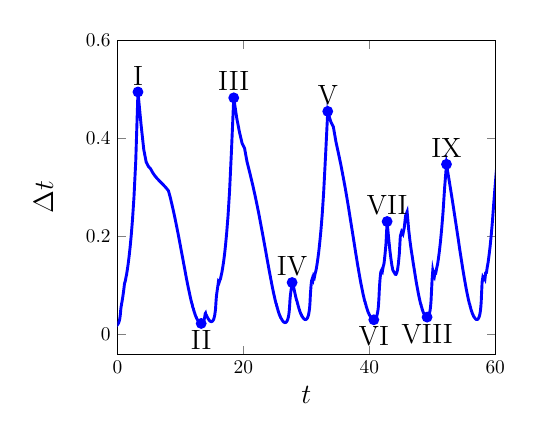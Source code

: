 \begin{tikzpicture}[scale=0.7]

\begin{axis}[
  xmin = 0,
  xmax = 60,
  xtick = {0,20,40,60},
  xticklabels = {0,20,40,60},
  xlabel = $t$,
  ymin = -0.04,
  ymax = 0.6,
  ytick = {0,0.2,0.4,0.6},
  yticklabels = {0,0.2,0.4,0.6},
  ylabel = {$\Delta t$},
  ylabel style = {yshift = 10pt},
  label style = {font=\Large},
%  title = {\Large{Time Step Size}}
  ]


% adaptive time step size
\addplot [mark=none,blue,line width=1.5] table{
0.0e+00 2.095e-02
2.095e-02 2.041e-02
4.136e-02 2.077e-02
6.213e-02 2.112e-02
8.324e-02 2.15e-02
1.047e-01 2.192e-02
1.267e-01 2.24e-02
1.49e-01 2.294e-02
1.72e-01 2.356e-02
1.955e-01 2.426e-02
2.198e-01 2.507e-02
2.449e-01 2.601e-02
2.709e-01 2.711e-02
2.98e-01 2.84e-02
3.264e-01 2.995e-02
3.563e-01 3.184e-02
3.882e-01 3.42e-02
4.224e-01 3.727e-02
4.597e-01 4.147e-02
5.011e-01 4.774e-02
5.489e-01 5.372e-02
6.026e-01 5.843e-02
6.61e-01 6.278e-02
7.238e-01 6.732e-02
7.911e-01 7.242e-02
8.635e-01 7.838e-02
9.419e-01 8.546e-02
1.027e+00 9.4e-02
1.121e+00 1.044e-01
1.226e+00 1.081e-01
1.334e+00 1.154e-01
1.449e+00 1.226e-01
1.572e+00 1.327e-01
1.704e+00 1.444e-01
1.849e+00 1.593e-01
2.008e+00 1.779e-01
2.186e+00 2.02e-01
2.388e+00 2.344e-01
2.623e+00 2.806e-01
2.903e+00 3.533e-01
3.256e+00 4.948e-01
3.751e+00 4.28e-01
4.179e+00 3.773e-01
4.556e+00 3.522e-01
4.909e+00 3.43e-01
5.252e+00 3.383e-01
5.59e+00 3.304e-01
5.92e+00 3.241e-01
6.245e+00 3.191e-01
6.564e+00 3.147e-01
6.878e+00 3.106e-01
7.189e+00 3.066e-01
7.495e+00 3.025e-01
7.798e+00 2.981e-01
8.096e+00 2.933e-01
8.389e+00 2.797e-01
8.669e+00 2.645e-01
8.934e+00 2.494e-01
9.183e+00 2.344e-01
9.417e+00 2.196e-01
9.637e+00 2.053e-01
9.842e+00 1.915e-01
1.003e+01 1.785e-01
1.021e+01 1.661e-01
1.038e+01 1.546e-01
1.053e+01 1.438e-01
1.068e+01 1.339e-01
1.081e+01 1.247e-01
1.093e+01 1.163e-01
1.105e+01 1.086e-01
1.116e+01 1.015e-01
1.126e+01 9.508e-02
1.136e+01 8.917e-02
1.145e+01 8.377e-02
1.153e+01 7.884e-02
1.161e+01 7.433e-02
1.168e+01 7.021e-02
1.175e+01 6.643e-02
1.182e+01 6.297e-02
1.188e+01 6.133e-02
1.194e+01 5.71e-02
1.2e+01 5.416e-02
1.206e+01 5.276e-02
1.211e+01 4.96e-02
1.216e+01 4.831e-02
1.221e+01 4.552e-02
1.225e+01 4.434e-02
1.23e+01 4.203e-02
1.234e+01 4.094e-02
1.238e+01 3.904e-02
1.242e+01 3.802e-02
1.246e+01 3.646e-02
1.249e+01 3.551e-02
1.253e+01 3.512e-02
1.256e+01 3.328e-02
1.26e+01 3.241e-02
1.263e+01 3.212e-02
1.266e+01 3.143e-02
1.269e+01 3.067e-02
1.272e+01 2.992e-02
1.275e+01 2.921e-02
1.278e+01 2.855e-02
1.281e+01 2.793e-02
1.284e+01 2.736e-02
1.287e+01 2.683e-02
1.289e+01 2.634e-02
1.292e+01 2.589e-02
1.294e+01 2.547e-02
1.297e+01 2.509e-02
1.3e+01 2.474e-02
1.302e+01 2.442e-02
1.304e+01 2.412e-02
1.307e+01 2.386e-02
1.309e+01 2.362e-02
1.312e+01 2.341e-02
1.314e+01 2.323e-02
1.316e+01 2.307e-02
1.319e+01 2.293e-02
1.321e+01 2.283e-02
1.323e+01 2.274e-02
1.325e+01 2.269e-02
1.328e+01 2.265e-02
1.33e+01 2.265e-02
1.332e+01 2.267e-02
1.335e+01 2.272e-02
1.337e+01 2.28e-02
1.339e+01 2.291e-02
1.341e+01 2.304e-02
1.344e+01 2.322e-02
1.346e+01 2.343e-02
1.348e+01 2.368e-02
1.351e+01 2.397e-02
1.353e+01 2.431e-02
1.355e+01 2.47e-02
1.358e+01 2.515e-02
1.361e+01 2.567e-02
1.363e+01 2.626e-02
1.366e+01 2.695e-02
1.368e+01 2.773e-02
1.371e+01 2.864e-02
1.374e+01 2.97e-02
1.377e+01 3.094e-02
1.38e+01 3.242e-02
1.383e+01 3.42e-02
1.387e+01 3.639e-02
1.39e+01 3.917e-02
1.394e+01 4.284e-02
1.399e+01 4.381e-02
1.403e+01 4.164e-02
1.407e+01 4.056e-02
1.411e+01 4.01e-02
1.415e+01 3.795e-02
1.419e+01 3.696e-02
1.423e+01 3.664e-02
1.426e+01 3.583e-02
1.43e+01 3.494e-02
1.433e+01 3.406e-02
1.437e+01 3.325e-02
1.44e+01 3.248e-02
1.443e+01 3.178e-02
1.447e+01 3.112e-02
1.45e+01 3.052e-02
1.453e+01 2.997e-02
1.456e+01 2.946e-02
1.459e+01 2.9e-02
1.462e+01 2.857e-02
1.464e+01 2.819e-02
1.467e+01 2.785e-02
1.47e+01 2.755e-02
1.473e+01 2.728e-02
1.476e+01 2.705e-02
1.478e+01 2.686e-02
1.481e+01 2.67e-02
1.484e+01 2.658e-02
1.486e+01 2.649e-02
1.489e+01 2.644e-02
1.492e+01 2.643e-02
1.494e+01 2.646e-02
1.497e+01 2.653e-02
1.5e+01 2.665e-02
1.502e+01 2.681e-02
1.505e+01 2.702e-02
1.508e+01 2.729e-02
1.51e+01 2.761e-02
1.513e+01 2.801e-02
1.516e+01 2.847e-02
1.519e+01 2.903e-02
1.522e+01 2.968e-02
1.525e+01 3.045e-02
1.528e+01 3.135e-02
1.531e+01 3.243e-02
1.534e+01 3.371e-02
1.537e+01 3.526e-02
1.541e+01 3.716e-02
1.545e+01 3.954e-02
1.548e+01 4.263e-02
1.553e+01 4.679e-02
1.558e+01 5.283e-02
1.563e+01 6.271e-02
1.569e+01 7.405e-02
1.576e+01 8.275e-02
1.585e+01 9.055e-02
1.594e+01 9.869e-02
1.604e+01 1.081e-01
1.615e+01 1.063e-01
1.625e+01 1.105e-01
1.636e+01 1.135e-01
1.647e+01 1.2e-01
1.659e+01 1.271e-01
1.672e+01 1.369e-01
1.686e+01 1.487e-01
1.701e+01 1.637e-01
1.717e+01 1.828e-01
1.735e+01 2.078e-01
1.756e+01 2.418e-01
1.78e+01 2.912e-01
1.81e+01 3.724e-01
1.847e+01 4.828e-01
1.895e+01 4.412e-01
1.939e+01 4.122e-01
1.98e+01 3.9e-01
2.019e+01 3.799e-01
2.057e+01 3.53e-01
2.093e+01 3.346e-01
2.126e+01 3.171e-01
2.158e+01 2.996e-01
2.188e+01 2.821e-01
2.216e+01 2.649e-01
2.243e+01 2.479e-01
2.267e+01 2.314e-01
2.29e+01 2.156e-01
2.312e+01 2.005e-01
2.332e+01 1.862e-01
2.351e+01 1.729e-01
2.368e+01 1.605e-01
2.384e+01 1.49e-01
2.399e+01 1.384e-01
2.413e+01 1.287e-01
2.426e+01 1.198e-01
2.438e+01 1.117e-01
2.449e+01 1.043e-01
2.459e+01 9.755e-02
2.469e+01 9.141e-02
2.478e+01 8.581e-02
2.487e+01 8.071e-02
2.495e+01 7.606e-02
2.502e+01 7.181e-02
2.51e+01 6.792e-02
2.516e+01 6.437e-02
2.523e+01 6.27e-02
2.529e+01 5.837e-02
2.535e+01 5.685e-02
2.541e+01 5.304e-02
2.546e+01 5.167e-02
2.551e+01 4.854e-02
2.556e+01 4.728e-02
2.561e+01 4.472e-02
2.565e+01 4.355e-02
2.569e+01 4.146e-02
2.574e+01 4.038e-02
2.578e+01 3.867e-02
2.581e+01 3.766e-02
2.585e+01 3.723e-02
2.589e+01 3.524e-02
2.592e+01 3.432e-02
2.596e+01 3.401e-02
2.599e+01 3.327e-02
2.603e+01 3.245e-02
2.606e+01 3.166e-02
2.609e+01 3.091e-02
2.612e+01 3.021e-02
2.615e+01 2.956e-02
2.618e+01 2.897e-02
2.621e+01 2.841e-02
2.624e+01 2.791e-02
2.627e+01 2.744e-02
2.629e+01 2.701e-02
2.632e+01 2.662e-02
2.635e+01 2.627e-02
2.637e+01 2.595e-02
2.64e+01 2.566e-02
2.643e+01 2.54e-02
2.645e+01 2.518e-02
2.648e+01 2.499e-02
2.65e+01 2.482e-02
2.652e+01 2.469e-02
2.655e+01 2.459e-02
2.658e+01 2.452e-02
2.66e+01 2.447e-02
2.662e+01 2.446e-02
2.665e+01 2.449e-02
2.667e+01 2.454e-02
2.67e+01 2.463e-02
2.672e+01 2.475e-02
2.675e+01 2.492e-02
2.677e+01 2.513e-02
2.68e+01 2.538e-02
2.682e+01 2.568e-02
2.685e+01 2.604e-02
2.687e+01 2.646e-02
2.69e+01 2.694e-02
2.693e+01 2.751e-02
2.696e+01 2.816e-02
2.698e+01 2.892e-02
2.701e+01 2.981e-02
2.704e+01 3.084e-02
2.707e+01 3.207e-02
2.71e+01 3.354e-02
2.714e+01 3.531e-02
2.717e+01 3.75e-02
2.721e+01 4.029e-02
2.725e+01 4.397e-02
2.729e+01 4.912e-02
2.734e+01 5.709e-02
2.74e+01 7.029e-02
2.747e+01 8.008e-02
2.755e+01 8.84e-02
2.764e+01 9.677e-02
2.774e+01 1.062e-01
2.784e+01 1.051e-01
2.795e+01 9.855e-02
2.805e+01 9.255e-02
2.814e+01 8.705e-02
2.823e+01 8.203e-02
2.831e+01 7.745e-02
2.839e+01 7.326e-02
2.846e+01 6.944e-02
2.853e+01 6.763e-02
2.86e+01 6.295e-02
2.866e+01 6.131e-02
2.872e+01 5.726e-02
2.878e+01 5.577e-02
2.883e+01 5.248e-02
2.889e+01 5.112e-02
2.894e+01 4.846e-02
2.898e+01 4.72e-02
2.903e+01 4.507e-02
2.908e+01 4.39e-02
2.912e+01 4.221e-02
2.916e+01 4.111e-02
2.921e+01 4.073e-02
2.925e+01 3.874e-02
2.928e+01 3.774e-02
2.932e+01 3.751e-02
2.936e+01 3.681e-02
2.94e+01 3.602e-02
2.943e+01 3.527e-02
2.947e+01 3.457e-02
2.95e+01 3.394e-02
2.954e+01 3.336e-02
2.957e+01 3.285e-02
2.96e+01 3.239e-02
2.963e+01 3.199e-02
2.967e+01 3.164e-02
2.97e+01 3.134e-02
2.973e+01 3.11e-02
2.976e+01 3.09e-02
2.979e+01 3.076e-02
2.982e+01 3.066e-02
2.985e+01 3.062e-02
2.988e+01 3.063e-02
2.991e+01 3.07e-02
2.994e+01 3.083e-02
2.998e+01 3.102e-02
3.001e+01 3.128e-02
3.004e+01 3.161e-02
3.007e+01 3.203e-02
3.01e+01 3.254e-02
3.014e+01 3.316e-02
3.017e+01 3.39e-02
3.02e+01 3.479e-02
3.024e+01 3.585e-02
3.027e+01 3.713e-02
3.031e+01 3.869e-02
3.035e+01 4.06e-02
3.039e+01 4.3e-02
3.043e+01 4.608e-02
3.048e+01 5.02e-02
3.053e+01 5.604e-02
3.058e+01 6.519e-02
3.065e+01 8.259e-02
3.073e+01 9.725e-02
3.083e+01 1.096e-01
3.094e+01 1.14e-01
3.105e+01 1.11e-01
3.116e+01 1.194e-01
3.128e+01 1.17e-01
3.14e+01 1.248e-01
3.152e+01 1.301e-01
3.166e+01 1.4e-01
3.179e+01 1.512e-01
3.195e+01 1.663e-01
3.211e+01 1.852e-01
3.23e+01 2.099e-01
3.251e+01 2.43e-01
3.275e+01 2.897e-01
3.304e+01 3.617e-01
3.34e+01 4.552e-01
3.386e+01 4.35e-01
3.429e+01 4.237e-01
3.472e+01 3.92e-01
3.511e+01 3.692e-01
3.548e+01 3.465e-01
3.582e+01 3.237e-01
3.615e+01 3.009e-01
3.645e+01 2.785e-01
3.673e+01 2.568e-01
3.698e+01 2.363e-01
3.722e+01 2.171e-01
3.744e+01 1.993e-01
3.764e+01 1.83e-01
3.782e+01 1.682e-01
3.799e+01 1.548e-01
3.814e+01 1.427e-01
3.829e+01 1.318e-01
3.842e+01 1.221e-01
3.854e+01 1.133e-01
3.865e+01 1.055e-01
3.876e+01 9.847e-02
3.886e+01 9.215e-02
3.895e+01 8.647e-02
3.903e+01 8.134e-02
3.912e+01 7.671e-02
3.919e+01 7.252e-02
3.926e+01 6.873e-02
3.933e+01 6.694e-02
3.94e+01 6.239e-02
3.946e+01 6.077e-02
3.952e+01 5.685e-02
3.958e+01 5.537e-02
3.964e+01 5.221e-02
3.969e+01 5.086e-02
3.974e+01 4.833e-02
3.979e+01 4.707e-02
3.983e+01 4.504e-02
3.988e+01 4.387e-02
3.992e+01 4.337e-02
3.997e+01 4.106e-02
4.001e+01 4.0e-02
4.005e+01 3.966e-02
4.009e+01 3.882e-02
4.013e+01 3.789e-02
4.016e+01 3.7e-02
4.02e+01 3.617e-02
4.024e+01 3.54e-02
4.027e+01 3.469e-02
4.031e+01 3.405e-02
4.034e+01 3.346e-02
4.037e+01 3.293e-02
4.041e+01 3.244e-02
4.044e+01 3.201e-02
4.047e+01 3.163e-02
4.05e+01 3.129e-02
4.053e+01 3.099e-02
4.057e+01 3.074e-02
4.06e+01 3.054e-02
4.063e+01 3.038e-02
4.066e+01 3.026e-02
4.069e+01 3.018e-02
4.072e+01 3.015e-02
4.075e+01 3.017e-02
4.078e+01 3.024e-02
4.081e+01 3.036e-02
4.084e+01 3.054e-02
4.087e+01 3.077e-02
4.09e+01 3.107e-02
4.093e+01 3.144e-02
4.096e+01 3.189e-02
4.099e+01 3.243e-02
4.103e+01 3.307e-02
4.106e+01 3.383e-02
4.109e+01 3.472e-02
4.113e+01 3.578e-02
4.117e+01 3.705e-02
4.12e+01 3.856e-02
4.124e+01 4.04e-02
4.128e+01 4.267e-02
4.132e+01 4.553e-02
4.137e+01 4.926e-02
4.142e+01 5.435e-02
4.147e+01 6.182e-02
4.153e+01 7.436e-02
4.161e+01 9.576e-02
4.17e+01 1.124e-01
4.182e+01 1.274e-01
4.194e+01 1.309e-01
4.207e+01 1.284e-01
4.22e+01 1.38e-01
4.234e+01 1.451e-01
4.249e+01 1.625e-01
4.265e+01 1.852e-01
4.283e+01 2.306e-01
4.306e+01 1.985e-01
4.326e+01 1.729e-01
4.344e+01 1.544e-01
4.359e+01 1.412e-01
4.373e+01 1.32e-01
4.386e+01 1.286e-01
4.399e+01 1.26e-01
4.412e+01 1.23e-01
4.424e+01 1.228e-01
4.436e+01 1.258e-01
4.449e+01 1.325e-01
4.462e+01 1.446e-01
4.477e+01 1.651e-01
4.493e+01 2.007e-01
4.513e+01 2.097e-01
4.534e+01 2.05e-01
4.555e+01 2.178e-01
4.577e+01 2.427e-01
4.601e+01 2.505e-01
4.626e+01 2.136e-01
4.647e+01 1.9e-01
4.666e+01 1.725e-01
4.684e+01 1.578e-01
4.699e+01 1.447e-01
4.714e+01 1.329e-01
4.727e+01 1.222e-01
4.739e+01 1.126e-01
4.75e+01 1.04e-01
4.761e+01 9.639e-02
4.771e+01 8.963e-02
4.779e+01 8.363e-02
4.788e+01 7.83e-02
4.796e+01 7.354e-02
4.803e+01 6.929e-02
4.81e+01 6.548e-02
4.816e+01 6.207e-02
4.823e+01 6.045e-02
4.829e+01 5.644e-02
4.834e+01 5.497e-02
4.84e+01 5.164e-02
4.845e+01 5.029e-02
4.85e+01 4.772e-02
4.855e+01 4.648e-02
4.86e+01 4.454e-02
4.864e+01 4.338e-02
4.868e+01 4.296e-02
4.873e+01 4.196e-02
4.877e+01 4.09e-02
4.881e+01 3.992e-02
4.885e+01 3.904e-02
4.889e+01 3.826e-02
4.893e+01 3.76e-02
4.896e+01 3.702e-02
4.9e+01 3.655e-02
4.904e+01 3.617e-02
4.907e+01 3.588e-02
4.911e+01 3.568e-02
4.915e+01 3.558e-02
4.918e+01 3.557e-02
4.922e+01 3.566e-02
4.925e+01 3.587e-02
4.929e+01 3.619e-02
4.932e+01 3.664e-02
4.936e+01 3.724e-02
4.94e+01 3.801e-02
4.944e+01 3.898e-02
4.947e+01 4.019e-02
4.952e+01 4.172e-02
4.956e+01 4.363e-02
4.96e+01 4.607e-02
4.965e+01 4.926e-02
4.97e+01 5.357e-02
4.975e+01 5.972e-02
4.981e+01 6.94e-02
4.988e+01 8.781e-02
4.997e+01 1.11e-01
5.008e+01 1.3e-01
5.021e+01 1.21e-01
5.033e+01 1.179e-01
5.045e+01 1.275e-01
5.057e+01 1.265e-01
5.07e+01 1.354e-01
5.084e+01 1.429e-01
5.098e+01 1.55e-01
5.113e+01 1.697e-01
5.13e+01 1.891e-01
5.149e+01 2.145e-01
5.171e+01 2.491e-01
5.196e+01 2.986e-01
5.226e+01 3.473e-01
5.26e+01 3.211e-01
5.292e+01 2.957e-01
5.322e+01 2.716e-01
5.349e+01 2.488e-01
5.374e+01 2.276e-01
5.397e+01 2.08e-01
5.418e+01 1.902e-01
5.436e+01 1.74e-01
5.454e+01 1.593e-01
5.47e+01 1.462e-01
5.484e+01 1.344e-01
5.498e+01 1.239e-01
5.51e+01 1.144e-01
5.522e+01 1.06e-01
5.532e+01 9.846e-02
5.542e+01 9.171e-02
5.551e+01 8.565e-02
5.56e+01 8.022e-02
5.568e+01 7.534e-02
5.575e+01 7.093e-02
5.583e+01 6.697e-02
5.589e+01 6.338e-02
5.596e+01 6.173e-02
5.602e+01 5.741e-02
5.607e+01 5.591e-02
5.613e+01 5.224e-02
5.618e+01 5.088e-02
5.623e+01 4.795e-02
5.628e+01 4.671e-02
5.633e+01 4.44e-02
5.637e+01 4.325e-02
5.642e+01 4.144e-02
5.646e+01 4.037e-02
5.65e+01 3.994e-02
5.654e+01 3.794e-02
5.658e+01 3.695e-02
5.661e+01 3.671e-02
5.665e+01 3.601e-02
5.669e+01 3.525e-02
5.672e+01 3.452e-02
5.676e+01 3.385e-02
5.679e+01 3.325e-02
5.682e+01 3.272e-02
5.686e+01 3.225e-02
5.689e+01 3.184e-02
5.692e+01 3.15e-02
5.695e+01 3.121e-02
5.698e+01 3.098e-02
5.701e+01 3.081e-02
5.704e+01 3.07e-02
5.707e+01 3.065e-02
5.71e+01 3.066e-02
5.714e+01 3.073e-02
5.717e+01 3.087e-02
5.72e+01 3.108e-02
5.723e+01 3.138e-02
5.726e+01 3.175e-02
5.729e+01 3.223e-02
5.732e+01 3.282e-02
5.736e+01 3.353e-02
5.739e+01 3.44e-02
5.742e+01 3.544e-02
5.746e+01 3.671e-02
5.75e+01 3.826e-02
5.753e+01 4.017e-02
5.758e+01 4.257e-02
5.762e+01 4.567e-02
5.766e+01 4.983e-02
5.771e+01 5.577e-02
5.777e+01 6.513e-02
5.783e+01 8.325e-02
5.792e+01 1.073e-01
5.803e+01 1.164e-01
5.814e+01 1.134e-01
5.825e+01 1.162e-01
5.837e+01 1.132e-01
5.848e+01 1.258e-01
5.861e+01 1.265e-01
5.874e+01 1.377e-01
5.887e+01 1.47e-01
5.902e+01 1.615e-01
5.918e+01 1.787e-01
5.936e+01 2.015e-01
5.956e+01 2.312e-01
5.979e+01 2.717e-01
6.007e+01 3.163e-01
6.038e+01 2.973e-01
6.068e+01 2.781e-01
6.096e+01 2.59e-01
6.122e+01 2.402e-01
6.146e+01 2.22e-01
6.168e+01 2.046e-01
6.188e+01 1.883e-01
6.207e+01 1.732e-01
6.224e+01 1.593e-01
6.24e+01 1.466e-01
6.255e+01 1.351e-01
6.269e+01 1.247e-01
6.281e+01 1.153e-01
6.293e+01 1.069e-01
6.303e+01 9.939e-02
6.313e+01 9.266e-02
6.322e+01 8.664e-02
6.331e+01 8.125e-02
6.339e+01 7.643e-02
6.347e+01 7.211e-02
6.354e+01 6.823e-02
6.361e+01 6.646e-02
6.368e+01 6.185e-02
6.374e+01 6.024e-02
6.38e+01 5.648e-02
6.385e+01 5.501e-02
6.391e+01 5.217e-02
6.396e+01 5.082e-02
6.401e+01 4.873e-02
6.406e+01 4.747e-02
6.411e+01 4.707e-02
6.415e+01 4.602e-02
6.42e+01 4.494e-02
6.425e+01 4.396e-02
6.429e+01 4.311e-02
6.433e+01 4.24e-02
6.438e+01 4.183e-02
6.442e+01 4.138e-02
6.446e+01 4.106e-02
6.45e+01 4.087e-02
6.454e+01 4.082e-02
6.458e+01 4.091e-02
6.462e+01 4.115e-02
6.466e+01 4.157e-02
6.471e+01 4.217e-02
6.475e+01 4.299e-02
6.479e+01 4.407e-02
6.484e+01 4.548e-02
6.488e+01 4.729e-02
6.493e+01 4.965e-02
6.498e+01 5.275e-02
6.503e+01 5.697e-02
6.509e+01 6.298e-02
6.515e+01 7.23e-02
6.522e+01 8.925e-02
6.531e+01 1.284e-01
6.544e+01 1.257e-01
6.556e+01 1.224e-01
6.569e+01 1.265e-01
6.581e+01 1.232e-01
6.594e+01 1.364e-01
6.607e+01 1.391e-01
6.621e+01 1.511e-01
6.636e+01 1.641e-01
6.653e+01 1.826e-01
6.671e+01 2.065e-01
6.692e+01 2.391e-01
6.716e+01 2.359e-01
6.739e+01 2.132e-01
6.761e+01 1.929e-01
6.78e+01 1.748e-01
6.797e+01 1.587e-01
6.813e+01 1.445e-01
6.828e+01 1.32e-01
6.841e+01 1.209e-01
6.853e+01 1.112e-01
6.864e+01 1.026e-01
6.874e+01 9.502e-02
6.884e+01 8.831e-02
6.893e+01 8.237e-02
6.901e+01 7.708e-02
6.909e+01 7.238e-02
6.916e+01 6.819e-02
6.923e+01 6.444e-02
6.929e+01 6.109e-02
6.935e+01 5.95e-02
6.941e+01 5.561e-02
6.947e+01 5.416e-02
6.952e+01 5.095e-02
6.957e+01 4.962e-02
6.962e+01 4.718e-02
6.967e+01 4.596e-02
6.971e+01 4.415e-02
6.976e+01 4.301e-02
6.98e+01 4.265e-02
6.984e+01 4.173e-02
6.989e+01 4.076e-02
6.993e+01 3.987e-02
6.997e+01 3.909e-02
7.001e+01 3.841e-02
7.004e+01 3.784e-02
7.008e+01 3.737e-02
7.012e+01 3.701e-02
7.016e+01 3.676e-02
7.019e+01 3.66e-02
7.023e+01 3.656e-02
7.027e+01 3.663e-02
7.03e+01 3.681e-02
7.034e+01 3.713e-02
7.038e+01 3.759e-02
7.042e+01 3.821e-02
7.045e+01 3.903e-02
7.049e+01 4.008e-02
7.053e+01 4.141e-02
7.057e+01 4.309e-02
7.062e+01 4.525e-02
7.066e+01 4.806e-02
7.071e+01 5.183e-02
7.076e+01 5.711e-02
7.082e+01 6.51e-02
7.088e+01 7.906e-02
7.096e+01 1.135e-01
7.108e+01 1.226e-01
7.12e+01 1.194e-01
7.132e+01 1.209e-01
7.144e+01 1.178e-01
7.156e+01 1.306e-01
7.169e+01 1.32e-01
7.182e+01 1.435e-01
7.196e+01 1.546e-01
7.212e+01 1.71e-01
7.229e+01 1.914e-01
7.248e+01 2.185e-01
7.27e+01 2.549e-01
7.295e+01 3.058e-01
7.326e+01 3.822e-01
7.364e+01 4.181e-01
7.406e+01 3.958e-01
7.446e+01 3.725e-01
7.483e+01 3.48e-01
7.518e+01 3.228e-01
7.55e+01 2.976e-01
7.58e+01 2.728e-01
7.607e+01 2.489e-01
7.632e+01 2.264e-01
7.654e+01 2.056e-01
7.675e+01 1.866e-01
7.694e+01 1.694e-01
7.711e+01 1.542e-01
7.726e+01 1.406e-01
7.74e+01 1.286e-01
7.753e+01 1.181e-01
7.765e+01 1.089e-01
7.776e+01 1.007e-01
7.786e+01 9.36e-02
7.795e+01 8.734e-02
7.804e+01 8.184e-02
7.812e+01 7.7e-02
7.82e+01 7.275e-02
7.827e+01 6.901e-02
7.834e+01 6.722e-02
7.841e+01 6.308e-02
7.847e+01 6.144e-02
7.853e+01 5.834e-02
7.859e+01 5.682e-02
7.864e+01 5.618e-02
7.87e+01 5.48e-02
7.876e+01 5.346e-02
7.881e+01 5.232e-02
7.886e+01 5.142e-02
7.891e+01 5.075e-02
7.896e+01 5.032e-02
7.902e+01 5.014e-02
7.907e+01 5.021e-02
7.912e+01 5.055e-02
7.917e+01 5.121e-02
7.922e+01 5.222e-02
7.927e+01 5.367e-02
7.932e+01 5.567e-02
7.938e+01 5.841e-02
7.944e+01 6.218e-02
7.95e+01 6.753e-02
7.957e+01 7.553e-02
7.964e+01 8.883e-02
7.973e+01 1.165e-01
7.985e+01 1.702e-01
8.002e+01 1.403e-01
8.016e+01 1.366e-01
8.029e+01 1.48e-01
8.044e+01 1.472e-01
8.059e+01 1.584e-01
8.075e+01 1.713e-01
8.092e+01 1.907e-01
8.111e+01 1.821e-01
8.129e+01 1.625e-01
8.146e+01 1.459e-01
8.16e+01 1.318e-01
8.173e+01 1.197e-01
8.185e+01 1.094e-01
8.196e+01 1.005e-01
8.206e+01 9.291e-02
8.216e+01 8.633e-02
8.224e+01 8.063e-02
8.232e+01 7.568e-02
8.24e+01 7.138e-02
8.247e+01 6.765e-02
8.254e+01 6.589e-02
8.26e+01 6.184e-02
8.266e+01 6.023e-02
8.273e+01 5.729e-02
8.278e+01 5.58e-02
8.284e+01 5.525e-02
8.289e+01 5.402e-02
8.295e+01 5.286e-02
8.3e+01 5.191e-02
8.305e+01 5.123e-02
8.31e+01 5.082e-02
8.315e+01 5.068e-02
8.32e+01 5.085e-02
8.325e+01 5.134e-02
8.331e+01 5.221e-02
8.336e+01 5.354e-02
8.341e+01 5.544e-02
8.347e+01 5.81e-02
8.353e+01 6.183e-02
8.359e+01 6.72e-02
8.366e+01 7.537e-02
8.373e+01 8.925e-02
8.382e+01 1.195e-01
8.394e+01 1.566e-01
8.41e+01 1.445e-01
8.424e+01 1.408e-01
8.438e+01 1.465e-01
8.453e+01 1.503e-01
8.468e+01 1.619e-01
8.484e+01 1.77e-01
8.502e+01 1.985e-01
8.521e+01 2.275e-01
8.544e+01 2.676e-01
8.571e+01 3.248e-01
8.604e+01 4.114e-01
8.645e+01 5.58e-01
8.7e+01 5.859e-01
8.759e+01 5.707e-01
8.816e+01 5.227e-01
8.868e+01 4.869e-01
8.917e+01 4.488e-01
8.962e+01 4.09e-01
9.003e+01 3.687e-01
9.04e+01 3.296e-01
9.073e+01 2.928e-01
9.102e+01 2.592e-01
9.128e+01 2.294e-01
9.151e+01 2.033e-01
9.171e+01 1.809e-01
9.189e+01 1.617e-01
9.205e+01 1.454e-01
9.22e+01 1.316e-01
9.233e+01 1.199e-01
9.245e+01 1.101e-01
9.256e+01 1.017e-01
9.266e+01 9.462e-02
9.276e+01 8.864e-02
9.285e+01 8.361e-02
9.293e+01 8.144e-02
9.301e+01 7.614e-02
9.309e+01 7.416e-02
9.316e+01 7.106e-02
9.323e+01 6.921e-02
9.33e+01 6.91e-02
9.337e+01 6.83e-02
9.344e+01 6.784e-02
9.351e+01 6.795e-02
9.357e+01 6.877e-02
9.364e+01 7.044e-02
9.371e+01 7.321e-02
9.379e+01 7.751e-02
9.386e+01 8.415e-02
9.395e+01 9.493e-02
9.404e+01 1.146e-01
9.416e+01 1.639e-01
9.432e+01 1.727e-01
9.45e+01 1.683e-01
9.466e+01 1.765e-01
9.484e+01 1.798e-01
9.502e+01 1.635e-01
9.518e+01 1.457e-01
9.533e+01 1.321e-01
9.546e+01 1.218e-01
9.558e+01 1.142e-01
9.57e+01 1.113e-01
9.581e+01 1.09e-01
9.592e+01 1.062e-01
9.602e+01 1.055e-01
9.613e+01 1.075e-01
9.624e+01 1.132e-01
9.635e+01 1.248e-01
9.648e+01 1.484e-01
9.662e+01 2.101e-01
9.683e+01 2.419e-01
9.707e+01 2.356e-01
9.731e+01 2.502e-01
9.756e+01 2.896e-01
9.785e+01 3.646e-01
9.822e+01 5.009e-01
9.872e+01 7.317e-01
9.945e+01 5.523e-01
};

\addplot [only marks,mark=*,blue,line width=1.5] table{
3.256e+00 4.948e-01
1.33e+01 2.265e-02
1.847e+01 4.828e-01
2.774e+01 1.062e-01
3.34e+01 4.552e-01
4.072e+01 3.015e-02
4.283e+01 2.306e-01
4.918e+01 3.557e-02
5.226e+01 3.473e-01
};

\node [above] at (axis cs: 3.256e+00, 4.948e-01) {\Large{I}};
\node [below] at (axis cs: 1.33e+01, 2.265e-02) {\Large{II}};
\node [above] at (axis cs: 1.847e+01, 4.828e-01) {\Large{III}};
\node [above] at (axis cs: 2.774e+01, 1.062e-01) {\Large{IV}};
\node [above] at (axis cs: 3.34e+01, 4.552e-01) {\Large{V}};
\node [below] at (axis cs: 4.072e+01, 3.015e-02) {\Large{VI}};
\node [above] at (axis cs: 4.283e+01, 2.306e-01) {\Large{VII}};
\node [below] at (axis cs: 4.918e+01, 3.557e-02) {\Large{VIII}};
\node [above] at (axis cs: 5.226e+01, 3.473e-01) {\Large{IX}};

\end{axis}

\end{tikzpicture}


